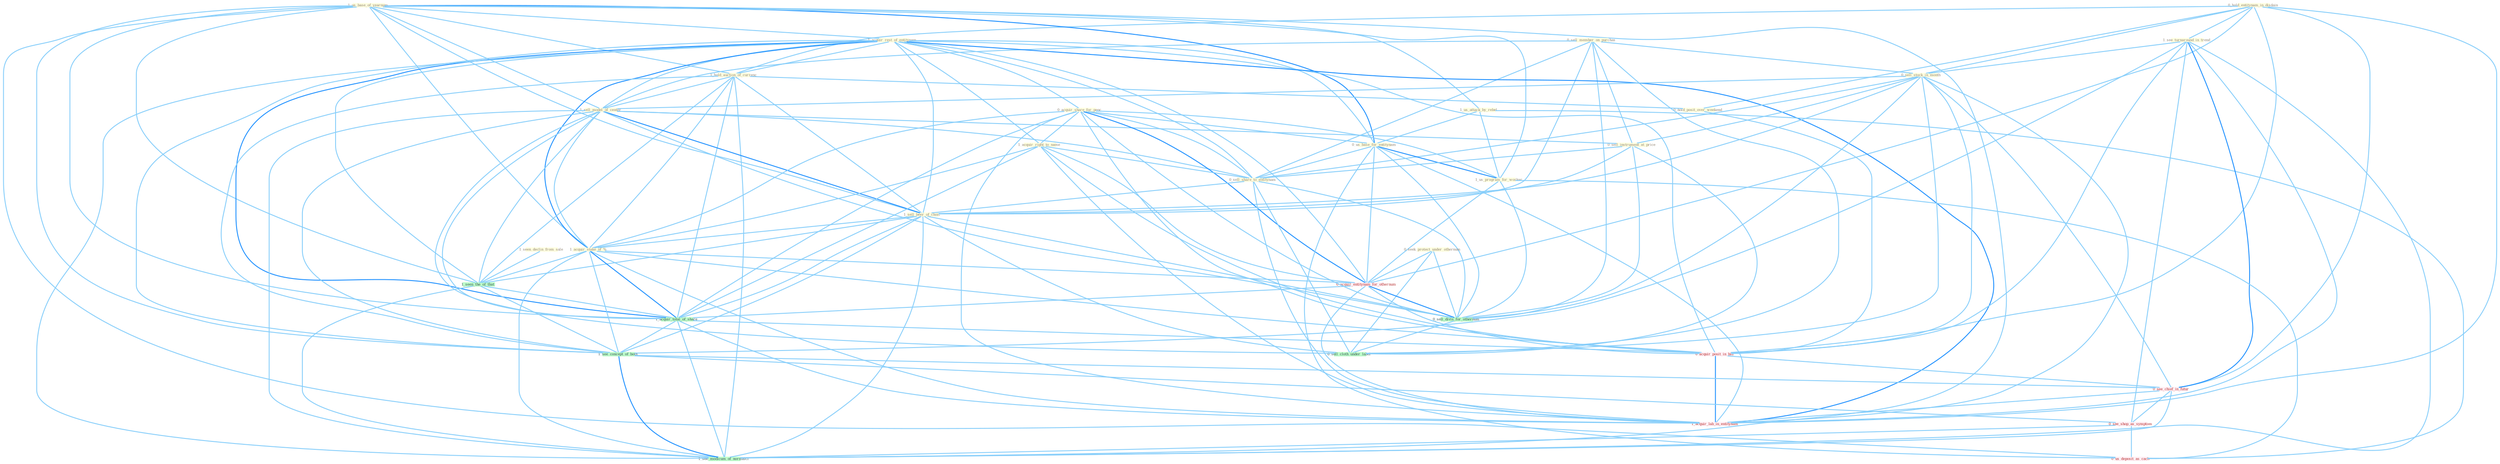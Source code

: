 Graph G{ 
    node
    [shape=polygon,style=filled,width=.5,height=.06,color="#BDFCC9",fixedsize=true,fontsize=4,
    fontcolor="#2f4f4f"];
    {node
    [color="#ffffe0", fontcolor="#8b7d6b"] "0_hold_entitynam_in_disdain " "1_us_base_of_yearnum " "0_sell_member_on_purchas " "1_acquir_rest_of_entitynam " "1_hold_auction_of_currenc " "1_us_attack_by_rebel " "1_see_turnaround_in_trend " "0_sell_stock_in_month " "1_sell_model_of_center " "0_acquir_share_for_penc " "0_us_base_for_entitynam " "1_acquir_right_to_name " "1_us_program_for_worker " "1_seen_declin_from_sale " "0_sell_instrument_at_price " "0_sell_share_to_entitynam " "0_hold_posit_over_weekend " "1_sell_beer_of_choic " "0_seek_protect_under_othernum " "1_acquir_stake_of_% "}
{node [color="#fff0f5", fontcolor="#b22222"] "0_acquir_entitynam_for_othernum " "0_acquir_posit_in_bid " "0_see_chief_in_futur " "0_see_shop_as_symptom " "1_acquir_lab_in_entitynam " "0_us_deposit_as_cach "}
edge [color="#B0E2FF"];

	"0_hold_entitynam_in_disdain " -- "1_hold_auction_of_currenc " [w="1", color="#87cefa" ];
	"0_hold_entitynam_in_disdain " -- "1_see_turnaround_in_trend " [w="1", color="#87cefa" ];
	"0_hold_entitynam_in_disdain " -- "0_sell_stock_in_month " [w="1", color="#87cefa" ];
	"0_hold_entitynam_in_disdain " -- "0_hold_posit_over_weekend " [w="1", color="#87cefa" ];
	"0_hold_entitynam_in_disdain " -- "0_acquir_entitynam_for_othernum " [w="1", color="#87cefa" ];
	"0_hold_entitynam_in_disdain " -- "0_acquir_posit_in_bid " [w="1", color="#87cefa" ];
	"0_hold_entitynam_in_disdain " -- "0_see_chief_in_futur " [w="1", color="#87cefa" ];
	"0_hold_entitynam_in_disdain " -- "1_acquir_lab_in_entitynam " [w="1", color="#87cefa" ];
	"1_us_base_of_yearnum " -- "1_acquir_rest_of_entitynam " [w="1", color="#87cefa" ];
	"1_us_base_of_yearnum " -- "1_hold_auction_of_currenc " [w="1", color="#87cefa" ];
	"1_us_base_of_yearnum " -- "1_us_attack_by_rebel " [w="1", color="#87cefa" ];
	"1_us_base_of_yearnum " -- "1_sell_model_of_center " [w="1", color="#87cefa" ];
	"1_us_base_of_yearnum " -- "0_us_base_for_entitynam " [w="2", color="#1e90ff" , len=0.8];
	"1_us_base_of_yearnum " -- "1_us_program_for_worker " [w="1", color="#87cefa" ];
	"1_us_base_of_yearnum " -- "1_sell_beer_of_choic " [w="1", color="#87cefa" ];
	"1_us_base_of_yearnum " -- "1_acquir_stake_of_% " [w="1", color="#87cefa" ];
	"1_us_base_of_yearnum " -- "1_seen_the_of_that " [w="1", color="#87cefa" ];
	"1_us_base_of_yearnum " -- "1_acquir_total_of_share " [w="1", color="#87cefa" ];
	"1_us_base_of_yearnum " -- "1_see_concept_of_both " [w="1", color="#87cefa" ];
	"1_us_base_of_yearnum " -- "0_us_deposit_as_cach " [w="1", color="#87cefa" ];
	"1_us_base_of_yearnum " -- "1_see_modicum_of_normalci " [w="1", color="#87cefa" ];
	"0_sell_member_on_purchas " -- "0_sell_stock_in_month " [w="1", color="#87cefa" ];
	"0_sell_member_on_purchas " -- "1_sell_model_of_center " [w="1", color="#87cefa" ];
	"0_sell_member_on_purchas " -- "0_sell_instrument_at_price " [w="1", color="#87cefa" ];
	"0_sell_member_on_purchas " -- "0_sell_share_to_entitynam " [w="1", color="#87cefa" ];
	"0_sell_member_on_purchas " -- "1_sell_beer_of_choic " [w="1", color="#87cefa" ];
	"0_sell_member_on_purchas " -- "0_sell_divis_for_othernum " [w="1", color="#87cefa" ];
	"0_sell_member_on_purchas " -- "0_sell_cloth_under_label " [w="1", color="#87cefa" ];
	"1_acquir_rest_of_entitynam " -- "1_hold_auction_of_currenc " [w="1", color="#87cefa" ];
	"1_acquir_rest_of_entitynam " -- "1_sell_model_of_center " [w="1", color="#87cefa" ];
	"1_acquir_rest_of_entitynam " -- "0_acquir_share_for_penc " [w="1", color="#87cefa" ];
	"1_acquir_rest_of_entitynam " -- "0_us_base_for_entitynam " [w="1", color="#87cefa" ];
	"1_acquir_rest_of_entitynam " -- "1_acquir_right_to_name " [w="1", color="#87cefa" ];
	"1_acquir_rest_of_entitynam " -- "0_sell_share_to_entitynam " [w="1", color="#87cefa" ];
	"1_acquir_rest_of_entitynam " -- "1_sell_beer_of_choic " [w="1", color="#87cefa" ];
	"1_acquir_rest_of_entitynam " -- "1_acquir_stake_of_% " [w="2", color="#1e90ff" , len=0.8];
	"1_acquir_rest_of_entitynam " -- "0_acquir_entitynam_for_othernum " [w="1", color="#87cefa" ];
	"1_acquir_rest_of_entitynam " -- "1_seen_the_of_that " [w="1", color="#87cefa" ];
	"1_acquir_rest_of_entitynam " -- "1_acquir_total_of_share " [w="2", color="#1e90ff" , len=0.8];
	"1_acquir_rest_of_entitynam " -- "0_acquir_posit_in_bid " [w="1", color="#87cefa" ];
	"1_acquir_rest_of_entitynam " -- "1_see_concept_of_both " [w="1", color="#87cefa" ];
	"1_acquir_rest_of_entitynam " -- "1_acquir_lab_in_entitynam " [w="2", color="#1e90ff" , len=0.8];
	"1_acquir_rest_of_entitynam " -- "1_see_modicum_of_normalci " [w="1", color="#87cefa" ];
	"1_hold_auction_of_currenc " -- "1_sell_model_of_center " [w="1", color="#87cefa" ];
	"1_hold_auction_of_currenc " -- "0_hold_posit_over_weekend " [w="1", color="#87cefa" ];
	"1_hold_auction_of_currenc " -- "1_sell_beer_of_choic " [w="1", color="#87cefa" ];
	"1_hold_auction_of_currenc " -- "1_acquir_stake_of_% " [w="1", color="#87cefa" ];
	"1_hold_auction_of_currenc " -- "1_seen_the_of_that " [w="1", color="#87cefa" ];
	"1_hold_auction_of_currenc " -- "1_acquir_total_of_share " [w="1", color="#87cefa" ];
	"1_hold_auction_of_currenc " -- "1_see_concept_of_both " [w="1", color="#87cefa" ];
	"1_hold_auction_of_currenc " -- "1_see_modicum_of_normalci " [w="1", color="#87cefa" ];
	"1_us_attack_by_rebel " -- "0_us_base_for_entitynam " [w="1", color="#87cefa" ];
	"1_us_attack_by_rebel " -- "1_us_program_for_worker " [w="1", color="#87cefa" ];
	"1_us_attack_by_rebel " -- "0_us_deposit_as_cach " [w="1", color="#87cefa" ];
	"1_see_turnaround_in_trend " -- "0_sell_stock_in_month " [w="1", color="#87cefa" ];
	"1_see_turnaround_in_trend " -- "0_acquir_posit_in_bid " [w="1", color="#87cefa" ];
	"1_see_turnaround_in_trend " -- "1_see_concept_of_both " [w="1", color="#87cefa" ];
	"1_see_turnaround_in_trend " -- "0_see_chief_in_futur " [w="2", color="#1e90ff" , len=0.8];
	"1_see_turnaround_in_trend " -- "0_see_shop_as_symptom " [w="1", color="#87cefa" ];
	"1_see_turnaround_in_trend " -- "1_acquir_lab_in_entitynam " [w="1", color="#87cefa" ];
	"1_see_turnaround_in_trend " -- "1_see_modicum_of_normalci " [w="1", color="#87cefa" ];
	"0_sell_stock_in_month " -- "1_sell_model_of_center " [w="1", color="#87cefa" ];
	"0_sell_stock_in_month " -- "0_sell_instrument_at_price " [w="1", color="#87cefa" ];
	"0_sell_stock_in_month " -- "0_sell_share_to_entitynam " [w="1", color="#87cefa" ];
	"0_sell_stock_in_month " -- "1_sell_beer_of_choic " [w="1", color="#87cefa" ];
	"0_sell_stock_in_month " -- "0_sell_divis_for_othernum " [w="1", color="#87cefa" ];
	"0_sell_stock_in_month " -- "0_sell_cloth_under_label " [w="1", color="#87cefa" ];
	"0_sell_stock_in_month " -- "0_acquir_posit_in_bid " [w="1", color="#87cefa" ];
	"0_sell_stock_in_month " -- "0_see_chief_in_futur " [w="1", color="#87cefa" ];
	"0_sell_stock_in_month " -- "1_acquir_lab_in_entitynam " [w="1", color="#87cefa" ];
	"1_sell_model_of_center " -- "0_sell_instrument_at_price " [w="1", color="#87cefa" ];
	"1_sell_model_of_center " -- "0_sell_share_to_entitynam " [w="1", color="#87cefa" ];
	"1_sell_model_of_center " -- "1_sell_beer_of_choic " [w="2", color="#1e90ff" , len=0.8];
	"1_sell_model_of_center " -- "1_acquir_stake_of_% " [w="1", color="#87cefa" ];
	"1_sell_model_of_center " -- "1_seen_the_of_that " [w="1", color="#87cefa" ];
	"1_sell_model_of_center " -- "0_sell_divis_for_othernum " [w="1", color="#87cefa" ];
	"1_sell_model_of_center " -- "1_acquir_total_of_share " [w="1", color="#87cefa" ];
	"1_sell_model_of_center " -- "0_sell_cloth_under_label " [w="1", color="#87cefa" ];
	"1_sell_model_of_center " -- "1_see_concept_of_both " [w="1", color="#87cefa" ];
	"1_sell_model_of_center " -- "1_see_modicum_of_normalci " [w="1", color="#87cefa" ];
	"0_acquir_share_for_penc " -- "0_us_base_for_entitynam " [w="1", color="#87cefa" ];
	"0_acquir_share_for_penc " -- "1_acquir_right_to_name " [w="1", color="#87cefa" ];
	"0_acquir_share_for_penc " -- "1_us_program_for_worker " [w="1", color="#87cefa" ];
	"0_acquir_share_for_penc " -- "0_sell_share_to_entitynam " [w="1", color="#87cefa" ];
	"0_acquir_share_for_penc " -- "1_acquir_stake_of_% " [w="1", color="#87cefa" ];
	"0_acquir_share_for_penc " -- "0_acquir_entitynam_for_othernum " [w="2", color="#1e90ff" , len=0.8];
	"0_acquir_share_for_penc " -- "0_sell_divis_for_othernum " [w="1", color="#87cefa" ];
	"0_acquir_share_for_penc " -- "1_acquir_total_of_share " [w="1", color="#87cefa" ];
	"0_acquir_share_for_penc " -- "0_acquir_posit_in_bid " [w="1", color="#87cefa" ];
	"0_acquir_share_for_penc " -- "1_acquir_lab_in_entitynam " [w="1", color="#87cefa" ];
	"0_us_base_for_entitynam " -- "1_us_program_for_worker " [w="2", color="#1e90ff" , len=0.8];
	"0_us_base_for_entitynam " -- "0_sell_share_to_entitynam " [w="1", color="#87cefa" ];
	"0_us_base_for_entitynam " -- "0_acquir_entitynam_for_othernum " [w="1", color="#87cefa" ];
	"0_us_base_for_entitynam " -- "0_sell_divis_for_othernum " [w="1", color="#87cefa" ];
	"0_us_base_for_entitynam " -- "1_acquir_lab_in_entitynam " [w="1", color="#87cefa" ];
	"0_us_base_for_entitynam " -- "0_us_deposit_as_cach " [w="1", color="#87cefa" ];
	"1_acquir_right_to_name " -- "0_sell_share_to_entitynam " [w="1", color="#87cefa" ];
	"1_acquir_right_to_name " -- "1_acquir_stake_of_% " [w="1", color="#87cefa" ];
	"1_acquir_right_to_name " -- "0_acquir_entitynam_for_othernum " [w="1", color="#87cefa" ];
	"1_acquir_right_to_name " -- "1_acquir_total_of_share " [w="1", color="#87cefa" ];
	"1_acquir_right_to_name " -- "0_acquir_posit_in_bid " [w="1", color="#87cefa" ];
	"1_acquir_right_to_name " -- "1_acquir_lab_in_entitynam " [w="1", color="#87cefa" ];
	"1_us_program_for_worker " -- "0_acquir_entitynam_for_othernum " [w="1", color="#87cefa" ];
	"1_us_program_for_worker " -- "0_sell_divis_for_othernum " [w="1", color="#87cefa" ];
	"1_us_program_for_worker " -- "0_us_deposit_as_cach " [w="1", color="#87cefa" ];
	"1_seen_declin_from_sale " -- "1_seen_the_of_that " [w="1", color="#87cefa" ];
	"0_sell_instrument_at_price " -- "0_sell_share_to_entitynam " [w="1", color="#87cefa" ];
	"0_sell_instrument_at_price " -- "1_sell_beer_of_choic " [w="1", color="#87cefa" ];
	"0_sell_instrument_at_price " -- "0_sell_divis_for_othernum " [w="1", color="#87cefa" ];
	"0_sell_instrument_at_price " -- "0_sell_cloth_under_label " [w="1", color="#87cefa" ];
	"0_sell_share_to_entitynam " -- "1_sell_beer_of_choic " [w="1", color="#87cefa" ];
	"0_sell_share_to_entitynam " -- "0_sell_divis_for_othernum " [w="1", color="#87cefa" ];
	"0_sell_share_to_entitynam " -- "0_sell_cloth_under_label " [w="1", color="#87cefa" ];
	"0_sell_share_to_entitynam " -- "1_acquir_lab_in_entitynam " [w="1", color="#87cefa" ];
	"0_hold_posit_over_weekend " -- "0_acquir_posit_in_bid " [w="1", color="#87cefa" ];
	"1_sell_beer_of_choic " -- "1_acquir_stake_of_% " [w="1", color="#87cefa" ];
	"1_sell_beer_of_choic " -- "1_seen_the_of_that " [w="1", color="#87cefa" ];
	"1_sell_beer_of_choic " -- "0_sell_divis_for_othernum " [w="1", color="#87cefa" ];
	"1_sell_beer_of_choic " -- "1_acquir_total_of_share " [w="1", color="#87cefa" ];
	"1_sell_beer_of_choic " -- "0_sell_cloth_under_label " [w="1", color="#87cefa" ];
	"1_sell_beer_of_choic " -- "1_see_concept_of_both " [w="1", color="#87cefa" ];
	"1_sell_beer_of_choic " -- "1_see_modicum_of_normalci " [w="1", color="#87cefa" ];
	"0_seek_protect_under_othernum " -- "0_acquir_entitynam_for_othernum " [w="1", color="#87cefa" ];
	"0_seek_protect_under_othernum " -- "0_sell_divis_for_othernum " [w="1", color="#87cefa" ];
	"0_seek_protect_under_othernum " -- "0_sell_cloth_under_label " [w="1", color="#87cefa" ];
	"1_acquir_stake_of_% " -- "0_acquir_entitynam_for_othernum " [w="1", color="#87cefa" ];
	"1_acquir_stake_of_% " -- "1_seen_the_of_that " [w="1", color="#87cefa" ];
	"1_acquir_stake_of_% " -- "1_acquir_total_of_share " [w="2", color="#1e90ff" , len=0.8];
	"1_acquir_stake_of_% " -- "0_acquir_posit_in_bid " [w="1", color="#87cefa" ];
	"1_acquir_stake_of_% " -- "1_see_concept_of_both " [w="1", color="#87cefa" ];
	"1_acquir_stake_of_% " -- "1_acquir_lab_in_entitynam " [w="1", color="#87cefa" ];
	"1_acquir_stake_of_% " -- "1_see_modicum_of_normalci " [w="1", color="#87cefa" ];
	"0_acquir_entitynam_for_othernum " -- "0_sell_divis_for_othernum " [w="2", color="#1e90ff" , len=0.8];
	"0_acquir_entitynam_for_othernum " -- "1_acquir_total_of_share " [w="1", color="#87cefa" ];
	"0_acquir_entitynam_for_othernum " -- "0_acquir_posit_in_bid " [w="1", color="#87cefa" ];
	"0_acquir_entitynam_for_othernum " -- "1_acquir_lab_in_entitynam " [w="1", color="#87cefa" ];
	"1_seen_the_of_that " -- "1_acquir_total_of_share " [w="1", color="#87cefa" ];
	"1_seen_the_of_that " -- "1_see_concept_of_both " [w="1", color="#87cefa" ];
	"1_seen_the_of_that " -- "1_see_modicum_of_normalci " [w="1", color="#87cefa" ];
	"0_sell_divis_for_othernum " -- "0_sell_cloth_under_label " [w="1", color="#87cefa" ];
	"1_acquir_total_of_share " -- "0_acquir_posit_in_bid " [w="1", color="#87cefa" ];
	"1_acquir_total_of_share " -- "1_see_concept_of_both " [w="1", color="#87cefa" ];
	"1_acquir_total_of_share " -- "1_acquir_lab_in_entitynam " [w="1", color="#87cefa" ];
	"1_acquir_total_of_share " -- "1_see_modicum_of_normalci " [w="1", color="#87cefa" ];
	"0_acquir_posit_in_bid " -- "0_see_chief_in_futur " [w="1", color="#87cefa" ];
	"0_acquir_posit_in_bid " -- "1_acquir_lab_in_entitynam " [w="2", color="#1e90ff" , len=0.8];
	"1_see_concept_of_both " -- "0_see_chief_in_futur " [w="1", color="#87cefa" ];
	"1_see_concept_of_both " -- "0_see_shop_as_symptom " [w="1", color="#87cefa" ];
	"1_see_concept_of_both " -- "1_see_modicum_of_normalci " [w="2", color="#1e90ff" , len=0.8];
	"0_see_chief_in_futur " -- "0_see_shop_as_symptom " [w="1", color="#87cefa" ];
	"0_see_chief_in_futur " -- "1_acquir_lab_in_entitynam " [w="1", color="#87cefa" ];
	"0_see_chief_in_futur " -- "1_see_modicum_of_normalci " [w="1", color="#87cefa" ];
	"0_see_shop_as_symptom " -- "0_us_deposit_as_cach " [w="1", color="#87cefa" ];
	"0_see_shop_as_symptom " -- "1_see_modicum_of_normalci " [w="1", color="#87cefa" ];
}